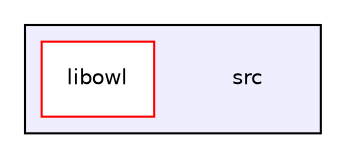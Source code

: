 digraph "src" {
  compound=true
  node [ fontsize="10", fontname="Helvetica"];
  edge [ labelfontsize="10", labelfontname="Helvetica"];
  subgraph clusterdir_68267d1309a1af8e8297ef4c3efbcdba {
    graph [ bgcolor="#eeeeff", pencolor="black", label="" URL="dir_68267d1309a1af8e8297ef4c3efbcdba.html"];
    dir_68267d1309a1af8e8297ef4c3efbcdba [shape=plaintext label="src"];
    dir_548d0486ad49f46581dc93d6c107bf77 [shape=box label="libowl" color="red" fillcolor="white" style="filled" URL="dir_548d0486ad49f46581dc93d6c107bf77.html"];
  }
}
